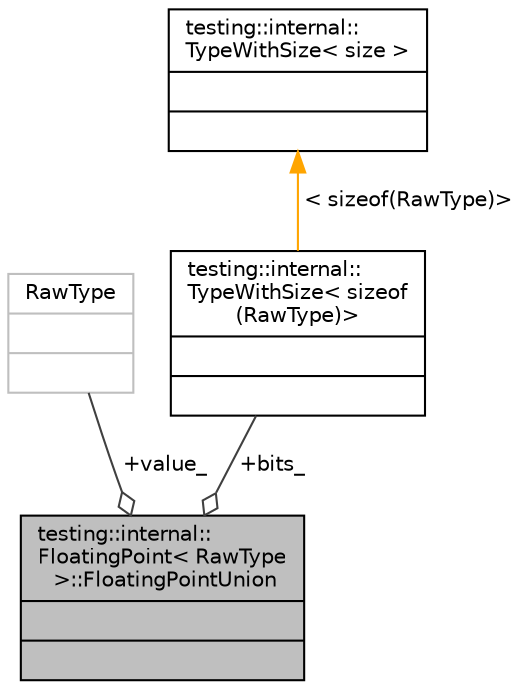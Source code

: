 digraph "testing::internal::FloatingPoint&lt; RawType &gt;::FloatingPointUnion"
{
 // LATEX_PDF_SIZE
  bgcolor="transparent";
  edge [fontname="Helvetica",fontsize="10",labelfontname="Helvetica",labelfontsize="10"];
  node [fontname="Helvetica",fontsize="10",shape=record];
  Node1 [label="{testing::internal::\lFloatingPoint\< RawType\l \>::FloatingPointUnion\n||}",height=0.2,width=0.4,color="black", fillcolor="grey75", style="filled", fontcolor="black",tooltip=" "];
  Node2 -> Node1 [color="grey25",fontsize="10",style="solid",label=" +value_" ,arrowhead="odiamond",fontname="Helvetica"];
  Node2 [label="{RawType\n||}",height=0.2,width=0.4,color="grey75",tooltip=" "];
  Node3 -> Node1 [color="grey25",fontsize="10",style="solid",label=" +bits_" ,arrowhead="odiamond",fontname="Helvetica"];
  Node3 [label="{testing::internal::\lTypeWithSize\< sizeof\l(RawType)\>\n||}",height=0.2,width=0.4,color="black",URL="$classtesting_1_1internal_1_1TypeWithSize.html",tooltip=" "];
  Node4 -> Node3 [dir="back",color="orange",fontsize="10",style="solid",label=" \< sizeof(RawType)\>" ,fontname="Helvetica"];
  Node4 [label="{testing::internal::\lTypeWithSize\< size \>\n||}",height=0.2,width=0.4,color="black",URL="$classtesting_1_1internal_1_1TypeWithSize.html",tooltip=" "];
}
